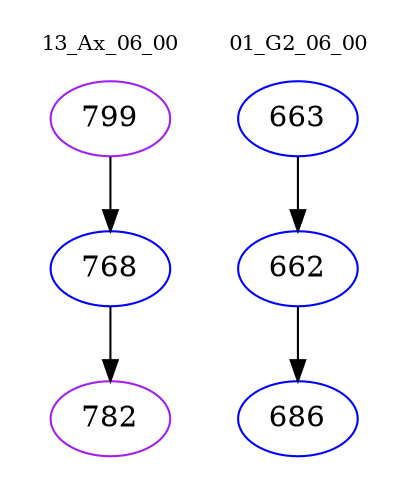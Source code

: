 digraph{
subgraph cluster_0 {
color = white
label = "13_Ax_06_00";
fontsize=10;
T0_799 [label="799", color="purple"]
T0_799 -> T0_768 [color="black"]
T0_768 [label="768", color="blue"]
T0_768 -> T0_782 [color="black"]
T0_782 [label="782", color="purple"]
}
subgraph cluster_1 {
color = white
label = "01_G2_06_00";
fontsize=10;
T1_663 [label="663", color="blue"]
T1_663 -> T1_662 [color="black"]
T1_662 [label="662", color="blue"]
T1_662 -> T1_686 [color="black"]
T1_686 [label="686", color="blue"]
}
}
